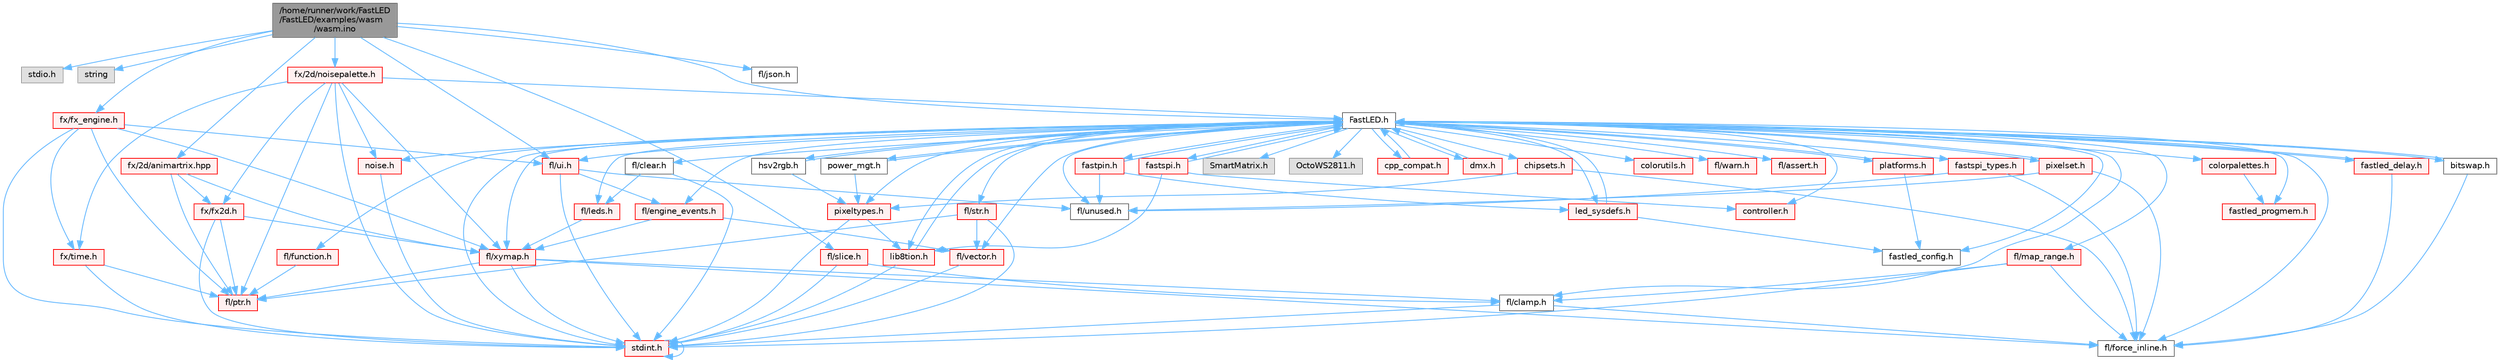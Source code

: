 digraph "/home/runner/work/FastLED/FastLED/examples/wasm/wasm.ino"
{
 // INTERACTIVE_SVG=YES
 // LATEX_PDF_SIZE
  bgcolor="transparent";
  edge [fontname=Helvetica,fontsize=10,labelfontname=Helvetica,labelfontsize=10];
  node [fontname=Helvetica,fontsize=10,shape=box,height=0.2,width=0.4];
  Node1 [id="Node000001",label="/home/runner/work/FastLED\l/FastLED/examples/wasm\l/wasm.ino",height=0.2,width=0.4,color="gray40", fillcolor="grey60", style="filled", fontcolor="black",tooltip="Demonstrates an advanced ino file with multiple effects and UI elements."];
  Node1 -> Node2 [id="edge1_Node000001_Node000002",color="steelblue1",style="solid",tooltip=" "];
  Node2 [id="Node000002",label="stdio.h",height=0.2,width=0.4,color="grey60", fillcolor="#E0E0E0", style="filled",tooltip=" "];
  Node1 -> Node3 [id="edge2_Node000001_Node000003",color="steelblue1",style="solid",tooltip=" "];
  Node3 [id="Node000003",label="string",height=0.2,width=0.4,color="grey60", fillcolor="#E0E0E0", style="filled",tooltip=" "];
  Node1 -> Node4 [id="edge3_Node000001_Node000004",color="steelblue1",style="solid",tooltip=" "];
  Node4 [id="Node000004",label="FastLED.h",height=0.2,width=0.4,color="grey40", fillcolor="white", style="filled",URL="$db/d97/_fast_l_e_d_8h.html",tooltip="central include file for FastLED, defines the CFastLED class/object"];
  Node4 -> Node5 [id="edge4_Node000004_Node000005",color="steelblue1",style="solid",tooltip=" "];
  Node5 [id="Node000005",label="stdint.h",height=0.2,width=0.4,color="red", fillcolor="#FFF0F0", style="filled",URL="$df/dd8/stdint_8h.html",tooltip=" "];
  Node5 -> Node5 [id="edge5_Node000005_Node000005",color="steelblue1",style="solid",tooltip=" "];
  Node4 -> Node7 [id="edge6_Node000004_Node000007",color="steelblue1",style="solid",tooltip=" "];
  Node7 [id="Node000007",label="SmartMatrix.h",height=0.2,width=0.4,color="grey60", fillcolor="#E0E0E0", style="filled",tooltip=" "];
  Node4 -> Node8 [id="edge7_Node000004_Node000008",color="steelblue1",style="solid",tooltip=" "];
  Node8 [id="Node000008",label="OctoWS2811.h",height=0.2,width=0.4,color="grey60", fillcolor="#E0E0E0", style="filled",tooltip=" "];
  Node4 -> Node9 [id="edge8_Node000004_Node000009",color="steelblue1",style="solid",tooltip=" "];
  Node9 [id="Node000009",label="fl/force_inline.h",height=0.2,width=0.4,color="grey40", fillcolor="white", style="filled",URL="$d4/d64/force__inline_8h.html",tooltip=" "];
  Node4 -> Node10 [id="edge9_Node000004_Node000010",color="steelblue1",style="solid",tooltip=" "];
  Node10 [id="Node000010",label="cpp_compat.h",height=0.2,width=0.4,color="red", fillcolor="#FFF0F0", style="filled",URL="$d9/d13/cpp__compat_8h.html",tooltip="Compatibility functions based on C++ version."];
  Node10 -> Node4 [id="edge10_Node000010_Node000004",color="steelblue1",style="solid",tooltip=" "];
  Node4 -> Node12 [id="edge11_Node000004_Node000012",color="steelblue1",style="solid",tooltip=" "];
  Node12 [id="Node000012",label="fastled_config.h",height=0.2,width=0.4,color="grey40", fillcolor="white", style="filled",URL="$d5/d11/fastled__config_8h.html",tooltip="Contains definitions that can be used to configure FastLED at compile time."];
  Node4 -> Node13 [id="edge12_Node000004_Node000013",color="steelblue1",style="solid",tooltip=" "];
  Node13 [id="Node000013",label="led_sysdefs.h",height=0.2,width=0.4,color="red", fillcolor="#FFF0F0", style="filled",URL="$d9/d3e/led__sysdefs_8h.html",tooltip="Determines which platform system definitions to include."];
  Node13 -> Node4 [id="edge13_Node000013_Node000004",color="steelblue1",style="solid",tooltip=" "];
  Node13 -> Node12 [id="edge14_Node000013_Node000012",color="steelblue1",style="solid",tooltip=" "];
  Node4 -> Node15 [id="edge15_Node000004_Node000015",color="steelblue1",style="solid",tooltip=" "];
  Node15 [id="Node000015",label="fastled_delay.h",height=0.2,width=0.4,color="red", fillcolor="#FFF0F0", style="filled",URL="$d0/da8/fastled__delay_8h.html",tooltip="Utility functions and classes for managing delay cycles."];
  Node15 -> Node4 [id="edge16_Node000015_Node000004",color="steelblue1",style="solid",tooltip=" "];
  Node15 -> Node9 [id="edge17_Node000015_Node000009",color="steelblue1",style="solid",tooltip=" "];
  Node4 -> Node17 [id="edge18_Node000004_Node000017",color="steelblue1",style="solid",tooltip=" "];
  Node17 [id="Node000017",label="bitswap.h",height=0.2,width=0.4,color="grey40", fillcolor="white", style="filled",URL="$de/ded/bitswap_8h.html",tooltip="Functions for doing a rotation of bits/bytes used by parallel output."];
  Node17 -> Node4 [id="edge19_Node000017_Node000004",color="steelblue1",style="solid",tooltip=" "];
  Node17 -> Node9 [id="edge20_Node000017_Node000009",color="steelblue1",style="solid",tooltip=" "];
  Node4 -> Node18 [id="edge21_Node000004_Node000018",color="steelblue1",style="solid",tooltip=" "];
  Node18 [id="Node000018",label="controller.h",height=0.2,width=0.4,color="red", fillcolor="#FFF0F0", style="filled",URL="$d2/dd9/controller_8h.html",tooltip="deprecated: base definitions used by led controllers for writing out led data"];
  Node4 -> Node70 [id="edge22_Node000004_Node000070",color="steelblue1",style="solid",tooltip=" "];
  Node70 [id="Node000070",label="fastpin.h",height=0.2,width=0.4,color="red", fillcolor="#FFF0F0", style="filled",URL="$db/d65/fastpin_8h.html",tooltip="Class base definitions for defining fast pin access."];
  Node70 -> Node4 [id="edge23_Node000070_Node000004",color="steelblue1",style="solid",tooltip=" "];
  Node70 -> Node13 [id="edge24_Node000070_Node000013",color="steelblue1",style="solid",tooltip=" "];
  Node70 -> Node57 [id="edge25_Node000070_Node000057",color="steelblue1",style="solid",tooltip=" "];
  Node57 [id="Node000057",label="fl/unused.h",height=0.2,width=0.4,color="grey40", fillcolor="white", style="filled",URL="$d8/d4b/unused_8h.html",tooltip=" "];
  Node4 -> Node71 [id="edge26_Node000004_Node000071",color="steelblue1",style="solid",tooltip=" "];
  Node71 [id="Node000071",label="fastspi_types.h",height=0.2,width=0.4,color="red", fillcolor="#FFF0F0", style="filled",URL="$d2/ddb/fastspi__types_8h.html",tooltip="Data types and constants used by SPI interfaces."];
  Node71 -> Node9 [id="edge27_Node000071_Node000009",color="steelblue1",style="solid",tooltip=" "];
  Node71 -> Node57 [id="edge28_Node000071_Node000057",color="steelblue1",style="solid",tooltip=" "];
  Node4 -> Node72 [id="edge29_Node000004_Node000072",color="steelblue1",style="solid",tooltip=" "];
  Node72 [id="Node000072",label="dmx.h",height=0.2,width=0.4,color="red", fillcolor="#FFF0F0", style="filled",URL="$d3/de1/dmx_8h.html",tooltip="Defines the DMX512-based LED controllers."];
  Node72 -> Node4 [id="edge30_Node000072_Node000004",color="steelblue1",style="solid",tooltip=" "];
  Node4 -> Node75 [id="edge31_Node000004_Node000075",color="steelblue1",style="solid",tooltip=" "];
  Node75 [id="Node000075",label="platforms.h",height=0.2,width=0.4,color="red", fillcolor="#FFF0F0", style="filled",URL="$da/dc9/platforms_8h.html",tooltip="Determines which platforms headers to include."];
  Node75 -> Node4 [id="edge32_Node000075_Node000004",color="steelblue1",style="solid",tooltip=" "];
  Node75 -> Node12 [id="edge33_Node000075_Node000012",color="steelblue1",style="solid",tooltip=" "];
  Node4 -> Node77 [id="edge34_Node000004_Node000077",color="steelblue1",style="solid",tooltip=" "];
  Node77 [id="Node000077",label="fastled_progmem.h",height=0.2,width=0.4,color="red", fillcolor="#FFF0F0", style="filled",URL="$df/dab/fastled__progmem_8h.html",tooltip="Wrapper definitions to allow seamless use of PROGMEM in environments that have it."];
  Node4 -> Node21 [id="edge35_Node000004_Node000021",color="steelblue1",style="solid",tooltip=" "];
  Node21 [id="Node000021",label="lib8tion.h",height=0.2,width=0.4,color="red", fillcolor="#FFF0F0", style="filled",URL="$df/da5/lib8tion_8h.html",tooltip="Fast, efficient 8-bit math functions specifically designed for high-performance LED programming."];
  Node21 -> Node4 [id="edge36_Node000021_Node000004",color="steelblue1",style="solid",tooltip=" "];
  Node21 -> Node5 [id="edge37_Node000021_Node000005",color="steelblue1",style="solid",tooltip=" "];
  Node4 -> Node20 [id="edge38_Node000004_Node000020",color="steelblue1",style="solid",tooltip=" "];
  Node20 [id="Node000020",label="pixeltypes.h",height=0.2,width=0.4,color="red", fillcolor="#FFF0F0", style="filled",URL="$d2/dba/pixeltypes_8h.html",tooltip="Includes defintions for RGB and HSV pixels."];
  Node20 -> Node5 [id="edge39_Node000020_Node000005",color="steelblue1",style="solid",tooltip=" "];
  Node20 -> Node21 [id="edge40_Node000020_Node000021",color="steelblue1",style="solid",tooltip=" "];
  Node4 -> Node78 [id="edge41_Node000004_Node000078",color="steelblue1",style="solid",tooltip=" "];
  Node78 [id="Node000078",label="hsv2rgb.h",height=0.2,width=0.4,color="grey40", fillcolor="white", style="filled",URL="$de/d9a/hsv2rgb_8h.html",tooltip="Functions to convert from the HSV colorspace to the RGB colorspace."];
  Node78 -> Node4 [id="edge42_Node000078_Node000004",color="steelblue1",style="solid",tooltip=" "];
  Node78 -> Node20 [id="edge43_Node000078_Node000020",color="steelblue1",style="solid",tooltip=" "];
  Node4 -> Node79 [id="edge44_Node000004_Node000079",color="steelblue1",style="solid",tooltip=" "];
  Node79 [id="Node000079",label="colorutils.h",height=0.2,width=0.4,color="red", fillcolor="#FFF0F0", style="filled",URL="$d1/dfb/colorutils_8h.html",tooltip=" "];
  Node4 -> Node85 [id="edge45_Node000004_Node000085",color="steelblue1",style="solid",tooltip=" "];
  Node85 [id="Node000085",label="pixelset.h",height=0.2,width=0.4,color="red", fillcolor="#FFF0F0", style="filled",URL="$d4/d46/pixelset_8h.html",tooltip="Declares classes for managing logical groups of LEDs."];
  Node85 -> Node9 [id="edge46_Node000085_Node000009",color="steelblue1",style="solid",tooltip=" "];
  Node85 -> Node57 [id="edge47_Node000085_Node000057",color="steelblue1",style="solid",tooltip=" "];
  Node85 -> Node4 [id="edge48_Node000085_Node000004",color="steelblue1",style="solid",tooltip=" "];
  Node4 -> Node87 [id="edge49_Node000004_Node000087",color="steelblue1",style="solid",tooltip=" "];
  Node87 [id="Node000087",label="colorpalettes.h",height=0.2,width=0.4,color="red", fillcolor="#FFF0F0", style="filled",URL="$dc/dcc/colorpalettes_8h.html",tooltip="Declarations for the predefined color palettes supplied by FastLED."];
  Node87 -> Node77 [id="edge50_Node000087_Node000077",color="steelblue1",style="solid",tooltip=" "];
  Node4 -> Node88 [id="edge51_Node000004_Node000088",color="steelblue1",style="solid",tooltip=" "];
  Node88 [id="Node000088",label="noise.h",height=0.2,width=0.4,color="red", fillcolor="#FFF0F0", style="filled",URL="$d1/d31/noise_8h.html",tooltip="Functions to generate and fill arrays with noise."];
  Node88 -> Node5 [id="edge52_Node000088_Node000005",color="steelblue1",style="solid",tooltip=" "];
  Node4 -> Node89 [id="edge53_Node000004_Node000089",color="steelblue1",style="solid",tooltip=" "];
  Node89 [id="Node000089",label="power_mgt.h",height=0.2,width=0.4,color="grey40", fillcolor="white", style="filled",URL="$dc/d5b/power__mgt_8h.html",tooltip="Functions to limit the power used by FastLED."];
  Node89 -> Node4 [id="edge54_Node000089_Node000004",color="steelblue1",style="solid",tooltip=" "];
  Node89 -> Node20 [id="edge55_Node000089_Node000020",color="steelblue1",style="solid",tooltip=" "];
  Node4 -> Node90 [id="edge56_Node000004_Node000090",color="steelblue1",style="solid",tooltip=" "];
  Node90 [id="Node000090",label="fastspi.h",height=0.2,width=0.4,color="red", fillcolor="#FFF0F0", style="filled",URL="$d6/ddc/fastspi_8h.html",tooltip="Serial peripheral interface (SPI) definitions per platform."];
  Node90 -> Node4 [id="edge57_Node000090_Node000004",color="steelblue1",style="solid",tooltip=" "];
  Node90 -> Node18 [id="edge58_Node000090_Node000018",color="steelblue1",style="solid",tooltip=" "];
  Node90 -> Node21 [id="edge59_Node000090_Node000021",color="steelblue1",style="solid",tooltip=" "];
  Node4 -> Node92 [id="edge60_Node000004_Node000092",color="steelblue1",style="solid",tooltip=" "];
  Node92 [id="Node000092",label="chipsets.h",height=0.2,width=0.4,color="red", fillcolor="#FFF0F0", style="filled",URL="$db/d66/chipsets_8h.html",tooltip="Contains the bulk of the definitions for the various LED chipsets supported."];
  Node92 -> Node20 [id="edge61_Node000092_Node000020",color="steelblue1",style="solid",tooltip=" "];
  Node92 -> Node9 [id="edge62_Node000092_Node000009",color="steelblue1",style="solid",tooltip=" "];
  Node4 -> Node58 [id="edge63_Node000004_Node000058",color="steelblue1",style="solid",tooltip=" "];
  Node58 [id="Node000058",label="fl/engine_events.h",height=0.2,width=0.4,color="red", fillcolor="#FFF0F0", style="filled",URL="$db/dc0/engine__events_8h.html",tooltip=" "];
  Node58 -> Node37 [id="edge64_Node000058_Node000037",color="steelblue1",style="solid",tooltip=" "];
  Node37 [id="Node000037",label="fl/vector.h",height=0.2,width=0.4,color="red", fillcolor="#FFF0F0", style="filled",URL="$d6/d68/vector_8h.html",tooltip=" "];
  Node37 -> Node5 [id="edge65_Node000037_Node000005",color="steelblue1",style="solid",tooltip=" "];
  Node58 -> Node67 [id="edge66_Node000058_Node000067",color="steelblue1",style="solid",tooltip=" "];
  Node67 [id="Node000067",label="fl/xymap.h",height=0.2,width=0.4,color="red", fillcolor="#FFF0F0", style="filled",URL="$da/d61/xymap_8h.html",tooltip=" "];
  Node67 -> Node5 [id="edge67_Node000067_Node000005",color="steelblue1",style="solid",tooltip=" "];
  Node67 -> Node30 [id="edge68_Node000067_Node000030",color="steelblue1",style="solid",tooltip=" "];
  Node30 [id="Node000030",label="fl/clamp.h",height=0.2,width=0.4,color="grey40", fillcolor="white", style="filled",URL="$d6/dd3/clamp_8h.html",tooltip=" "];
  Node30 -> Node5 [id="edge69_Node000030_Node000005",color="steelblue1",style="solid",tooltip=" "];
  Node30 -> Node9 [id="edge70_Node000030_Node000009",color="steelblue1",style="solid",tooltip=" "];
  Node67 -> Node9 [id="edge71_Node000067_Node000009",color="steelblue1",style="solid",tooltip=" "];
  Node67 -> Node33 [id="edge72_Node000067_Node000033",color="steelblue1",style="solid",tooltip=" "];
  Node33 [id="Node000033",label="fl/ptr.h",height=0.2,width=0.4,color="red", fillcolor="#FFF0F0", style="filled",URL="$dd/d98/ptr_8h.html",tooltip=" "];
  Node4 -> Node93 [id="edge73_Node000004_Node000093",color="steelblue1",style="solid",tooltip=" "];
  Node93 [id="Node000093",label="fl/leds.h",height=0.2,width=0.4,color="red", fillcolor="#FFF0F0", style="filled",URL="$da/d78/leds_8h.html",tooltip=" "];
  Node93 -> Node67 [id="edge74_Node000093_Node000067",color="steelblue1",style="solid",tooltip=" "];
  Node4 -> Node27 [id="edge75_Node000004_Node000027",color="steelblue1",style="solid",tooltip=" "];
  Node27 [id="Node000027",label="fl/str.h",height=0.2,width=0.4,color="red", fillcolor="#FFF0F0", style="filled",URL="$d1/d93/str_8h.html",tooltip=" "];
  Node27 -> Node5 [id="edge76_Node000027_Node000005",color="steelblue1",style="solid",tooltip=" "];
  Node27 -> Node33 [id="edge77_Node000027_Node000033",color="steelblue1",style="solid",tooltip=" "];
  Node27 -> Node37 [id="edge78_Node000027_Node000037",color="steelblue1",style="solid",tooltip=" "];
  Node4 -> Node67 [id="edge79_Node000004_Node000067",color="steelblue1",style="solid",tooltip=" "];
  Node4 -> Node30 [id="edge80_Node000004_Node000030",color="steelblue1",style="solid",tooltip=" "];
  Node4 -> Node31 [id="edge81_Node000004_Node000031",color="steelblue1",style="solid",tooltip=" "];
  Node31 [id="Node000031",label="fl/map_range.h",height=0.2,width=0.4,color="red", fillcolor="#FFF0F0", style="filled",URL="$d1/d47/map__range_8h.html",tooltip=" "];
  Node31 -> Node5 [id="edge82_Node000031_Node000005",color="steelblue1",style="solid",tooltip=" "];
  Node31 -> Node30 [id="edge83_Node000031_Node000030",color="steelblue1",style="solid",tooltip=" "];
  Node31 -> Node9 [id="edge84_Node000031_Node000009",color="steelblue1",style="solid",tooltip=" "];
  Node4 -> Node94 [id="edge85_Node000004_Node000094",color="steelblue1",style="solid",tooltip=" "];
  Node94 [id="Node000094",label="fl/warn.h",height=0.2,width=0.4,color="red", fillcolor="#FFF0F0", style="filled",URL="$de/d77/warn_8h.html",tooltip=" "];
  Node4 -> Node63 [id="edge86_Node000004_Node000063",color="steelblue1",style="solid",tooltip=" "];
  Node63 [id="Node000063",label="fl/assert.h",height=0.2,width=0.4,color="red", fillcolor="#FFF0F0", style="filled",URL="$dc/da7/assert_8h.html",tooltip=" "];
  Node4 -> Node57 [id="edge87_Node000004_Node000057",color="steelblue1",style="solid",tooltip=" "];
  Node4 -> Node37 [id="edge88_Node000004_Node000037",color="steelblue1",style="solid",tooltip=" "];
  Node4 -> Node97 [id="edge89_Node000004_Node000097",color="steelblue1",style="solid",tooltip=" "];
  Node97 [id="Node000097",label="fl/function.h",height=0.2,width=0.4,color="red", fillcolor="#FFF0F0", style="filled",URL="$dd/d67/function_8h.html",tooltip=" "];
  Node97 -> Node33 [id="edge90_Node000097_Node000033",color="steelblue1",style="solid",tooltip=" "];
  Node4 -> Node98 [id="edge91_Node000004_Node000098",color="steelblue1",style="solid",tooltip=" "];
  Node98 [id="Node000098",label="fl/clear.h",height=0.2,width=0.4,color="grey40", fillcolor="white", style="filled",URL="$df/db0/clear_8h.html",tooltip=" "];
  Node98 -> Node93 [id="edge92_Node000098_Node000093",color="steelblue1",style="solid",tooltip=" "];
  Node98 -> Node5 [id="edge93_Node000098_Node000005",color="steelblue1",style="solid",tooltip=" "];
  Node4 -> Node99 [id="edge94_Node000004_Node000099",color="steelblue1",style="solid",tooltip=" "];
  Node99 [id="Node000099",label="fl/ui.h",height=0.2,width=0.4,color="red", fillcolor="#FFF0F0", style="filled",URL="$d9/d3b/ui_8h.html",tooltip=" "];
  Node99 -> Node5 [id="edge95_Node000099_Node000005",color="steelblue1",style="solid",tooltip=" "];
  Node99 -> Node58 [id="edge96_Node000099_Node000058",color="steelblue1",style="solid",tooltip=" "];
  Node99 -> Node57 [id="edge97_Node000099_Node000057",color="steelblue1",style="solid",tooltip=" "];
  Node1 -> Node106 [id="edge98_Node000001_Node000106",color="steelblue1",style="solid",tooltip=" "];
  Node106 [id="Node000106",label="fx/2d/noisepalette.h",height=0.2,width=0.4,color="red", fillcolor="#FFF0F0", style="filled",URL="$d6/dc7/noisepalette_8h.html",tooltip="Demonstrates how to mix noise generation with color palettes on a 2D LED matrix."];
  Node106 -> Node5 [id="edge99_Node000106_Node000005",color="steelblue1",style="solid",tooltip=" "];
  Node106 -> Node4 [id="edge100_Node000106_Node000004",color="steelblue1",style="solid",tooltip=" "];
  Node106 -> Node33 [id="edge101_Node000106_Node000033",color="steelblue1",style="solid",tooltip=" "];
  Node106 -> Node67 [id="edge102_Node000106_Node000067",color="steelblue1",style="solid",tooltip=" "];
  Node106 -> Node107 [id="edge103_Node000106_Node000107",color="steelblue1",style="solid",tooltip=" "];
  Node107 [id="Node000107",label="fx/fx2d.h",height=0.2,width=0.4,color="red", fillcolor="#FFF0F0", style="filled",URL="$d9/d43/fx2d_8h.html",tooltip=" "];
  Node107 -> Node5 [id="edge104_Node000107_Node000005",color="steelblue1",style="solid",tooltip=" "];
  Node107 -> Node33 [id="edge105_Node000107_Node000033",color="steelblue1",style="solid",tooltip=" "];
  Node107 -> Node67 [id="edge106_Node000107_Node000067",color="steelblue1",style="solid",tooltip=" "];
  Node106 -> Node111 [id="edge107_Node000106_Node000111",color="steelblue1",style="solid",tooltip=" "];
  Node111 [id="Node000111",label="fx/time.h",height=0.2,width=0.4,color="red", fillcolor="#FFF0F0", style="filled",URL="$de/df7/time_8h.html",tooltip=" "];
  Node111 -> Node5 [id="edge108_Node000111_Node000005",color="steelblue1",style="solid",tooltip=" "];
  Node111 -> Node33 [id="edge109_Node000111_Node000033",color="steelblue1",style="solid",tooltip=" "];
  Node106 -> Node88 [id="edge110_Node000106_Node000088",color="steelblue1",style="solid",tooltip=" "];
  Node1 -> Node112 [id="edge111_Node000001_Node000112",color="steelblue1",style="solid",tooltip=" "];
  Node112 [id="Node000112",label="fl/json.h",height=0.2,width=0.4,color="grey40", fillcolor="white", style="filled",URL="$d7/d91/fl_2json_8h.html",tooltip=" "];
  Node1 -> Node102 [id="edge112_Node000001_Node000102",color="steelblue1",style="solid",tooltip=" "];
  Node102 [id="Node000102",label="fl/slice.h",height=0.2,width=0.4,color="red", fillcolor="#FFF0F0", style="filled",URL="$d0/d48/slice_8h.html",tooltip=" "];
  Node102 -> Node5 [id="edge113_Node000102_Node000005",color="steelblue1",style="solid",tooltip=" "];
  Node102 -> Node30 [id="edge114_Node000102_Node000030",color="steelblue1",style="solid",tooltip=" "];
  Node1 -> Node113 [id="edge115_Node000001_Node000113",color="steelblue1",style="solid",tooltip=" "];
  Node113 [id="Node000113",label="fx/fx_engine.h",height=0.2,width=0.4,color="red", fillcolor="#FFF0F0", style="filled",URL="$d9/d3c/fx__engine_8h.html",tooltip=" "];
  Node113 -> Node5 [id="edge116_Node000113_Node000005",color="steelblue1",style="solid",tooltip=" "];
  Node113 -> Node33 [id="edge117_Node000113_Node000033",color="steelblue1",style="solid",tooltip=" "];
  Node113 -> Node99 [id="edge118_Node000113_Node000099",color="steelblue1",style="solid",tooltip=" "];
  Node113 -> Node67 [id="edge119_Node000113_Node000067",color="steelblue1",style="solid",tooltip=" "];
  Node113 -> Node111 [id="edge120_Node000113_Node000111",color="steelblue1",style="solid",tooltip=" "];
  Node1 -> Node120 [id="edge121_Node000001_Node000120",color="steelblue1",style="solid",tooltip=" "];
  Node120 [id="Node000120",label="fx/2d/animartrix.hpp",height=0.2,width=0.4,color="red", fillcolor="#FFF0F0", style="filled",URL="$d3/dc3/animartrix_8hpp.html",tooltip=" "];
  Node120 -> Node33 [id="edge122_Node000120_Node000033",color="steelblue1",style="solid",tooltip=" "];
  Node120 -> Node67 [id="edge123_Node000120_Node000067",color="steelblue1",style="solid",tooltip=" "];
  Node120 -> Node107 [id="edge124_Node000120_Node000107",color="steelblue1",style="solid",tooltip=" "];
  Node1 -> Node99 [id="edge125_Node000001_Node000099",color="steelblue1",style="solid",tooltip=" "];
}
